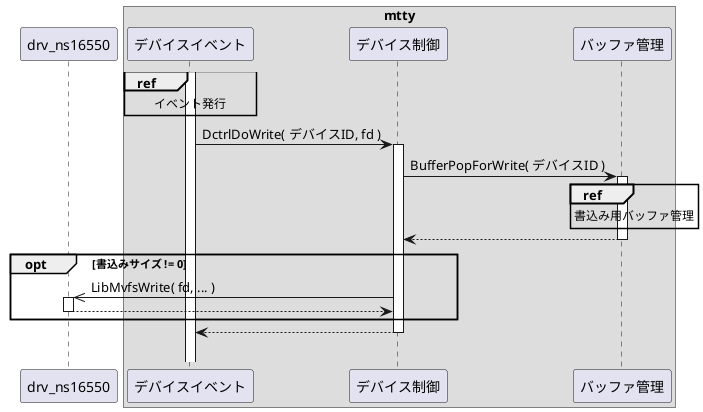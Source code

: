 @startuml

participant drv as "drv_ns16550"

box "mtty"
    participant devt as "デバイスイベント"
    participant dctrl as "デバイス制御"
    participant buffer as "バッファ管理"
end box

activate devt

ref over devt: イベント発行

devt -> dctrl: DctrlDoWrite( デバイスID, fd )
activate dctrl

dctrl -> buffer: BufferPopForWrite( デバイスID )
activate buffer

ref over buffer: 書込み用バッファ管理

dctrl <-- buffer:
deactivate buffer

opt 書込みサイズ != 0
    drv <<- dctrl: LibMvfsWrite( fd, ... )
    activate drv
    drv --> dctrl:
    deactivate drv
end opt

devt <-- dctrl:
deactivate dctrl
||20||

@enduml

